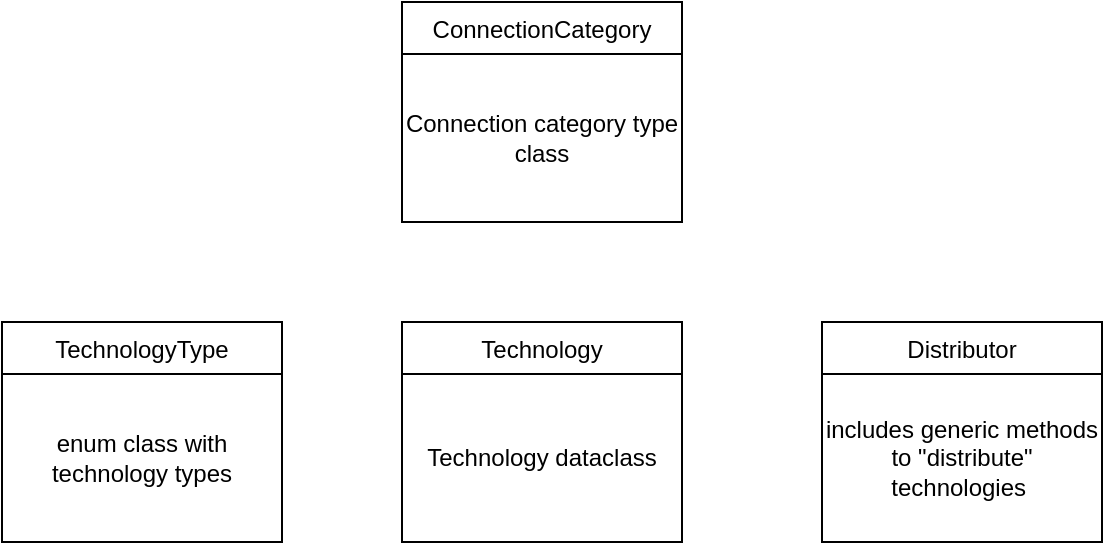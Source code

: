 <mxfile version="20.8.20" type="github">
  <diagram id="C5RBs43oDa-KdzZeNtuy" name="Page-1">
    <mxGraphModel dx="1429" dy="536" grid="1" gridSize="10" guides="1" tooltips="1" connect="1" arrows="1" fold="1" page="1" pageScale="1" pageWidth="1169" pageHeight="827" math="0" shadow="0">
      <root>
        <mxCell id="WIyWlLk6GJQsqaUBKTNV-0" />
        <mxCell id="WIyWlLk6GJQsqaUBKTNV-1" parent="WIyWlLk6GJQsqaUBKTNV-0" />
        <mxCell id="i2PrEZZCWFZVx5Nd_FOy-1" value="Distributor" style="swimlane;fontStyle=0;childLayout=stackLayout;horizontal=1;startSize=26;fillColor=none;horizontalStack=0;resizeParent=1;resizeParentMax=0;resizeLast=0;collapsible=1;marginBottom=0;" vertex="1" parent="WIyWlLk6GJQsqaUBKTNV-1">
          <mxGeometry x="540" y="340" width="140" height="110" as="geometry" />
        </mxCell>
        <mxCell id="i2PrEZZCWFZVx5Nd_FOy-13" value="&lt;div align=&quot;center&quot;&gt;includes generic methods to &quot;distribute&quot; technologies&amp;nbsp; &lt;/div&gt;" style="text;html=1;strokeColor=none;fillColor=none;align=center;verticalAlign=middle;whiteSpace=wrap;rounded=0;" vertex="1" parent="i2PrEZZCWFZVx5Nd_FOy-1">
          <mxGeometry y="26" width="140" height="84" as="geometry" />
        </mxCell>
        <mxCell id="i2PrEZZCWFZVx5Nd_FOy-9" value="TechnologyType" style="swimlane;fontStyle=0;childLayout=stackLayout;horizontal=1;startSize=26;fillColor=none;horizontalStack=0;resizeParent=1;resizeParentMax=0;resizeLast=0;collapsible=1;marginBottom=0;" vertex="1" parent="WIyWlLk6GJQsqaUBKTNV-1">
          <mxGeometry x="130" y="340" width="140" height="110" as="geometry" />
        </mxCell>
        <mxCell id="i2PrEZZCWFZVx5Nd_FOy-15" value="enum class with technology types" style="text;html=1;strokeColor=none;fillColor=none;align=center;verticalAlign=middle;whiteSpace=wrap;rounded=0;" vertex="1" parent="i2PrEZZCWFZVx5Nd_FOy-9">
          <mxGeometry y="26" width="140" height="84" as="geometry" />
        </mxCell>
        <mxCell id="i2PrEZZCWFZVx5Nd_FOy-16" value="ConnectionCategory" style="swimlane;fontStyle=0;childLayout=stackLayout;horizontal=1;startSize=26;fillColor=none;horizontalStack=0;resizeParent=1;resizeParentMax=0;resizeLast=0;collapsible=1;marginBottom=0;" vertex="1" parent="WIyWlLk6GJQsqaUBKTNV-1">
          <mxGeometry x="330" y="180" width="140" height="110" as="geometry" />
        </mxCell>
        <mxCell id="i2PrEZZCWFZVx5Nd_FOy-17" value="Connection category type class" style="text;html=1;strokeColor=none;fillColor=none;align=center;verticalAlign=middle;whiteSpace=wrap;rounded=0;" vertex="1" parent="i2PrEZZCWFZVx5Nd_FOy-16">
          <mxGeometry y="26" width="140" height="84" as="geometry" />
        </mxCell>
        <mxCell id="i2PrEZZCWFZVx5Nd_FOy-20" value="Technology" style="swimlane;fontStyle=0;childLayout=stackLayout;horizontal=1;startSize=26;fillColor=none;horizontalStack=0;resizeParent=1;resizeParentMax=0;resizeLast=0;collapsible=1;marginBottom=0;" vertex="1" parent="WIyWlLk6GJQsqaUBKTNV-1">
          <mxGeometry x="330" y="340" width="140" height="110" as="geometry" />
        </mxCell>
        <mxCell id="i2PrEZZCWFZVx5Nd_FOy-21" value="Technology dataclass" style="text;html=1;strokeColor=none;fillColor=none;align=center;verticalAlign=middle;whiteSpace=wrap;rounded=0;" vertex="1" parent="i2PrEZZCWFZVx5Nd_FOy-20">
          <mxGeometry y="26" width="140" height="84" as="geometry" />
        </mxCell>
      </root>
    </mxGraphModel>
  </diagram>
</mxfile>
